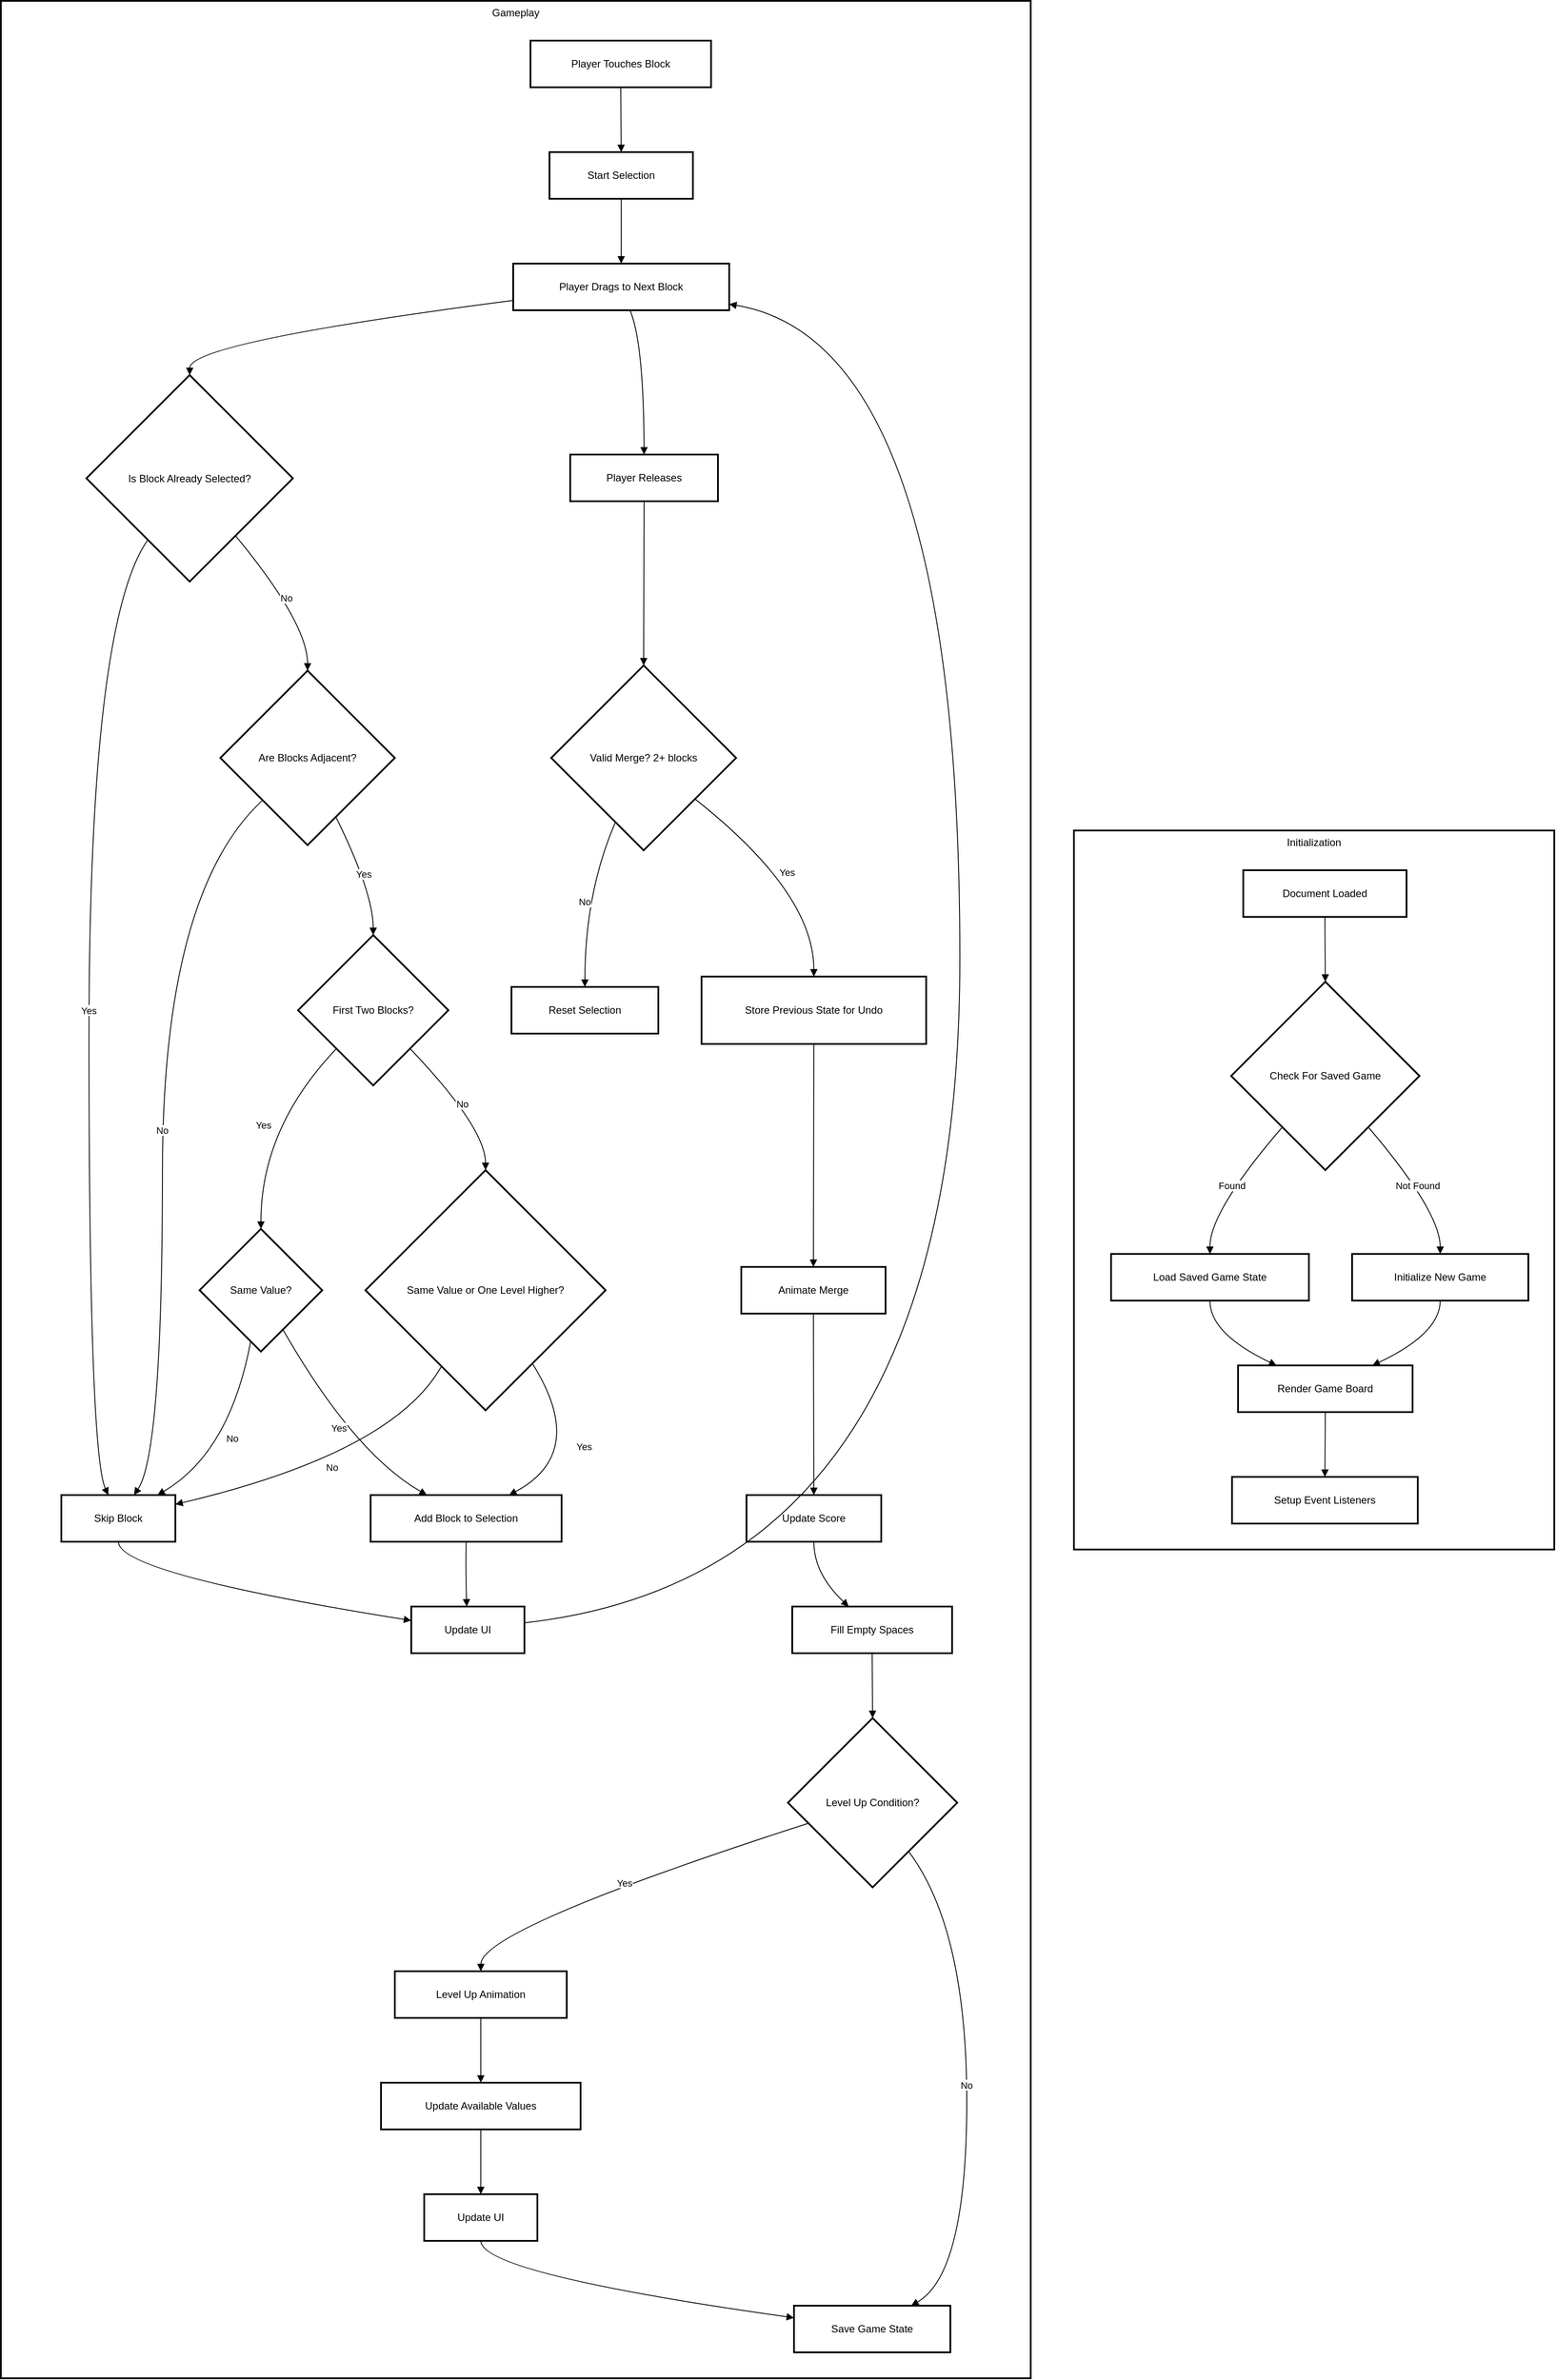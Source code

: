 <mxfile version="26.2.2">
  <diagram name="Page-1" id="KzbWKn2N51EeBrLUCvT3">
    <mxGraphModel dx="1820" dy="1575" grid="1" gridSize="10" guides="1" tooltips="1" connect="1" arrows="1" fold="1" page="1" pageScale="1" pageWidth="850" pageHeight="1100" math="0" shadow="0">
      <root>
        <mxCell id="0" />
        <mxCell id="1" parent="0" />
        <mxCell id="bpd0lABQ1JNKTF32KI5C-1" value="Gameplay" style="whiteSpace=wrap;strokeWidth=2;verticalAlign=top;" vertex="1" parent="1">
          <mxGeometry x="20" y="20" width="1192" height="2751" as="geometry" />
        </mxCell>
        <mxCell id="bpd0lABQ1JNKTF32KI5C-2" value="Player Touches Block" style="whiteSpace=wrap;strokeWidth=2;" vertex="1" parent="bpd0lABQ1JNKTF32KI5C-1">
          <mxGeometry x="613" y="46" width="209" height="54" as="geometry" />
        </mxCell>
        <mxCell id="bpd0lABQ1JNKTF32KI5C-3" value="Start Selection" style="whiteSpace=wrap;strokeWidth=2;" vertex="1" parent="bpd0lABQ1JNKTF32KI5C-1">
          <mxGeometry x="635" y="175" width="166" height="54" as="geometry" />
        </mxCell>
        <mxCell id="bpd0lABQ1JNKTF32KI5C-4" value="Player Drags to Next Block" style="whiteSpace=wrap;strokeWidth=2;" vertex="1" parent="bpd0lABQ1JNKTF32KI5C-1">
          <mxGeometry x="593" y="304" width="250" height="54" as="geometry" />
        </mxCell>
        <mxCell id="bpd0lABQ1JNKTF32KI5C-5" value="Is Block Already Selected?" style="rhombus;strokeWidth=2;whiteSpace=wrap;" vertex="1" parent="bpd0lABQ1JNKTF32KI5C-1">
          <mxGeometry x="99" y="433" width="239" height="239" as="geometry" />
        </mxCell>
        <mxCell id="bpd0lABQ1JNKTF32KI5C-6" value="Skip Block" style="whiteSpace=wrap;strokeWidth=2;" vertex="1" parent="bpd0lABQ1JNKTF32KI5C-1">
          <mxGeometry x="70" y="1729" width="132" height="54" as="geometry" />
        </mxCell>
        <mxCell id="bpd0lABQ1JNKTF32KI5C-7" value="Are Blocks Adjacent?" style="rhombus;strokeWidth=2;whiteSpace=wrap;" vertex="1" parent="bpd0lABQ1JNKTF32KI5C-1">
          <mxGeometry x="254" y="775" width="202" height="202" as="geometry" />
        </mxCell>
        <mxCell id="bpd0lABQ1JNKTF32KI5C-8" value="First Two Blocks?" style="rhombus;strokeWidth=2;whiteSpace=wrap;" vertex="1" parent="bpd0lABQ1JNKTF32KI5C-1">
          <mxGeometry x="344" y="1081" width="174" height="174" as="geometry" />
        </mxCell>
        <mxCell id="bpd0lABQ1JNKTF32KI5C-9" value="Same Value?" style="rhombus;strokeWidth=2;whiteSpace=wrap;" vertex="1" parent="bpd0lABQ1JNKTF32KI5C-1">
          <mxGeometry x="230" y="1421" width="142" height="142" as="geometry" />
        </mxCell>
        <mxCell id="bpd0lABQ1JNKTF32KI5C-10" value="Same Value or One Level Higher?" style="rhombus;strokeWidth=2;whiteSpace=wrap;" vertex="1" parent="bpd0lABQ1JNKTF32KI5C-1">
          <mxGeometry x="422" y="1353" width="278" height="278" as="geometry" />
        </mxCell>
        <mxCell id="bpd0lABQ1JNKTF32KI5C-11" value="Add Block to Selection" style="whiteSpace=wrap;strokeWidth=2;" vertex="1" parent="bpd0lABQ1JNKTF32KI5C-1">
          <mxGeometry x="428" y="1729" width="221" height="54" as="geometry" />
        </mxCell>
        <mxCell id="bpd0lABQ1JNKTF32KI5C-12" value="Update UI" style="whiteSpace=wrap;strokeWidth=2;" vertex="1" parent="bpd0lABQ1JNKTF32KI5C-1">
          <mxGeometry x="475" y="1858" width="131" height="54" as="geometry" />
        </mxCell>
        <mxCell id="bpd0lABQ1JNKTF32KI5C-13" value="Player Releases" style="whiteSpace=wrap;strokeWidth=2;" vertex="1" parent="bpd0lABQ1JNKTF32KI5C-1">
          <mxGeometry x="659" y="525" width="171" height="54" as="geometry" />
        </mxCell>
        <mxCell id="bpd0lABQ1JNKTF32KI5C-14" value="Valid Merge? 2+ blocks" style="rhombus;strokeWidth=2;whiteSpace=wrap;" vertex="1" parent="bpd0lABQ1JNKTF32KI5C-1">
          <mxGeometry x="637" y="769" width="214" height="214" as="geometry" />
        </mxCell>
        <mxCell id="bpd0lABQ1JNKTF32KI5C-15" value="Reset Selection" style="whiteSpace=wrap;strokeWidth=2;" vertex="1" parent="bpd0lABQ1JNKTF32KI5C-1">
          <mxGeometry x="591" y="1141" width="170" height="54" as="geometry" />
        </mxCell>
        <mxCell id="bpd0lABQ1JNKTF32KI5C-16" value="Store Previous State for Undo" style="whiteSpace=wrap;strokeWidth=2;" vertex="1" parent="bpd0lABQ1JNKTF32KI5C-1">
          <mxGeometry x="811" y="1129" width="260" height="78" as="geometry" />
        </mxCell>
        <mxCell id="bpd0lABQ1JNKTF32KI5C-17" value="Animate Merge" style="whiteSpace=wrap;strokeWidth=2;" vertex="1" parent="bpd0lABQ1JNKTF32KI5C-1">
          <mxGeometry x="857" y="1465" width="167" height="54" as="geometry" />
        </mxCell>
        <mxCell id="bpd0lABQ1JNKTF32KI5C-18" value="Update Score" style="whiteSpace=wrap;strokeWidth=2;" vertex="1" parent="bpd0lABQ1JNKTF32KI5C-1">
          <mxGeometry x="863" y="1729" width="156" height="54" as="geometry" />
        </mxCell>
        <mxCell id="bpd0lABQ1JNKTF32KI5C-19" value="Fill Empty Spaces" style="whiteSpace=wrap;strokeWidth=2;" vertex="1" parent="bpd0lABQ1JNKTF32KI5C-1">
          <mxGeometry x="916" y="1858" width="185" height="54" as="geometry" />
        </mxCell>
        <mxCell id="bpd0lABQ1JNKTF32KI5C-20" value="Level Up Condition?" style="rhombus;strokeWidth=2;whiteSpace=wrap;" vertex="1" parent="bpd0lABQ1JNKTF32KI5C-1">
          <mxGeometry x="911" y="1987" width="196" height="196" as="geometry" />
        </mxCell>
        <mxCell id="bpd0lABQ1JNKTF32KI5C-21" value="Level Up Animation" style="whiteSpace=wrap;strokeWidth=2;" vertex="1" parent="bpd0lABQ1JNKTF32KI5C-1">
          <mxGeometry x="456" y="2280" width="199" height="54" as="geometry" />
        </mxCell>
        <mxCell id="bpd0lABQ1JNKTF32KI5C-22" value="Update Available Values" style="whiteSpace=wrap;strokeWidth=2;" vertex="1" parent="bpd0lABQ1JNKTF32KI5C-1">
          <mxGeometry x="440" y="2409" width="231" height="54" as="geometry" />
        </mxCell>
        <mxCell id="bpd0lABQ1JNKTF32KI5C-23" value="Update UI" style="whiteSpace=wrap;strokeWidth=2;" vertex="1" parent="bpd0lABQ1JNKTF32KI5C-1">
          <mxGeometry x="490" y="2538" width="131" height="54" as="geometry" />
        </mxCell>
        <mxCell id="bpd0lABQ1JNKTF32KI5C-24" value="Save Game State" style="whiteSpace=wrap;strokeWidth=2;" vertex="1" parent="bpd0lABQ1JNKTF32KI5C-1">
          <mxGeometry x="918" y="2667" width="181" height="54" as="geometry" />
        </mxCell>
        <mxCell id="bpd0lABQ1JNKTF32KI5C-25" value="" style="curved=1;startArrow=none;endArrow=block;exitX=0.5;exitY=0.99;entryX=0.5;entryY=-0.01;rounded=0;" edge="1" parent="bpd0lABQ1JNKTF32KI5C-1" source="bpd0lABQ1JNKTF32KI5C-2" target="bpd0lABQ1JNKTF32KI5C-3">
          <mxGeometry relative="1" as="geometry">
            <Array as="points" />
          </mxGeometry>
        </mxCell>
        <mxCell id="bpd0lABQ1JNKTF32KI5C-26" value="" style="curved=1;startArrow=none;endArrow=block;exitX=0.5;exitY=0.99;entryX=0.5;entryY=-0.01;rounded=0;" edge="1" parent="bpd0lABQ1JNKTF32KI5C-1" source="bpd0lABQ1JNKTF32KI5C-3" target="bpd0lABQ1JNKTF32KI5C-4">
          <mxGeometry relative="1" as="geometry">
            <Array as="points" />
          </mxGeometry>
        </mxCell>
        <mxCell id="bpd0lABQ1JNKTF32KI5C-27" value="" style="curved=1;startArrow=none;endArrow=block;exitX=0;exitY=0.79;entryX=0.5;entryY=0;rounded=0;" edge="1" parent="bpd0lABQ1JNKTF32KI5C-1" source="bpd0lABQ1JNKTF32KI5C-4" target="bpd0lABQ1JNKTF32KI5C-5">
          <mxGeometry relative="1" as="geometry">
            <Array as="points">
              <mxPoint x="219" y="395" />
            </Array>
          </mxGeometry>
        </mxCell>
        <mxCell id="bpd0lABQ1JNKTF32KI5C-28" value="Yes" style="curved=1;startArrow=none;endArrow=block;exitX=0.16;exitY=1;entryX=0.41;entryY=-0.01;rounded=0;" edge="1" parent="bpd0lABQ1JNKTF32KI5C-1" source="bpd0lABQ1JNKTF32KI5C-5" target="bpd0lABQ1JNKTF32KI5C-6">
          <mxGeometry relative="1" as="geometry">
            <Array as="points">
              <mxPoint x="102" y="720" />
              <mxPoint x="102" y="1680" />
            </Array>
          </mxGeometry>
        </mxCell>
        <mxCell id="bpd0lABQ1JNKTF32KI5C-29" value="No" style="curved=1;startArrow=none;endArrow=block;exitX=0.9;exitY=1;entryX=0.5;entryY=0;rounded=0;" edge="1" parent="bpd0lABQ1JNKTF32KI5C-1" source="bpd0lABQ1JNKTF32KI5C-5" target="bpd0lABQ1JNKTF32KI5C-7">
          <mxGeometry relative="1" as="geometry">
            <Array as="points">
              <mxPoint x="355" y="720" />
            </Array>
          </mxGeometry>
        </mxCell>
        <mxCell id="bpd0lABQ1JNKTF32KI5C-30" value="No" style="curved=1;startArrow=none;endArrow=block;exitX=0;exitY=0.97;entryX=0.64;entryY=-0.01;rounded=0;" edge="1" parent="bpd0lABQ1JNKTF32KI5C-1" source="bpd0lABQ1JNKTF32KI5C-7" target="bpd0lABQ1JNKTF32KI5C-6">
          <mxGeometry relative="1" as="geometry">
            <Array as="points">
              <mxPoint x="187" y="1032" />
              <mxPoint x="187" y="1680" />
            </Array>
          </mxGeometry>
        </mxCell>
        <mxCell id="bpd0lABQ1JNKTF32KI5C-31" value="Yes" style="curved=1;startArrow=none;endArrow=block;exitX=0.74;exitY=1;entryX=0.5;entryY=0;rounded=0;" edge="1" parent="bpd0lABQ1JNKTF32KI5C-1" source="bpd0lABQ1JNKTF32KI5C-7" target="bpd0lABQ1JNKTF32KI5C-8">
          <mxGeometry relative="1" as="geometry">
            <Array as="points">
              <mxPoint x="431" y="1032" />
            </Array>
          </mxGeometry>
        </mxCell>
        <mxCell id="bpd0lABQ1JNKTF32KI5C-32" value="Yes" style="curved=1;startArrow=none;endArrow=block;exitX=0.02;exitY=1;entryX=0.5;entryY=0;rounded=0;" edge="1" parent="bpd0lABQ1JNKTF32KI5C-1" source="bpd0lABQ1JNKTF32KI5C-8" target="bpd0lABQ1JNKTF32KI5C-9">
          <mxGeometry relative="1" as="geometry">
            <Array as="points">
              <mxPoint x="301" y="1304" />
            </Array>
          </mxGeometry>
        </mxCell>
        <mxCell id="bpd0lABQ1JNKTF32KI5C-33" value="No" style="curved=1;startArrow=none;endArrow=block;exitX=0.98;exitY=1;entryX=0.5;entryY=0;rounded=0;" edge="1" parent="bpd0lABQ1JNKTF32KI5C-1" source="bpd0lABQ1JNKTF32KI5C-8" target="bpd0lABQ1JNKTF32KI5C-10">
          <mxGeometry relative="1" as="geometry">
            <Array as="points">
              <mxPoint x="561" y="1304" />
            </Array>
          </mxGeometry>
        </mxCell>
        <mxCell id="bpd0lABQ1JNKTF32KI5C-34" value="No" style="curved=1;startArrow=none;endArrow=block;exitX=0.4;exitY=1;entryX=0.85;entryY=-0.01;rounded=0;" edge="1" parent="bpd0lABQ1JNKTF32KI5C-1" source="bpd0lABQ1JNKTF32KI5C-9" target="bpd0lABQ1JNKTF32KI5C-6">
          <mxGeometry relative="1" as="geometry">
            <Array as="points">
              <mxPoint x="265" y="1680" />
            </Array>
          </mxGeometry>
        </mxCell>
        <mxCell id="bpd0lABQ1JNKTF32KI5C-35" value="Yes" style="curved=1;startArrow=none;endArrow=block;exitX=0.78;exitY=1;entryX=0.29;entryY=-0.01;rounded=0;" edge="1" parent="bpd0lABQ1JNKTF32KI5C-1" source="bpd0lABQ1JNKTF32KI5C-9" target="bpd0lABQ1JNKTF32KI5C-11">
          <mxGeometry relative="1" as="geometry">
            <Array as="points">
              <mxPoint x="408" y="1680" />
            </Array>
          </mxGeometry>
        </mxCell>
        <mxCell id="bpd0lABQ1JNKTF32KI5C-36" value="No" style="curved=1;startArrow=none;endArrow=block;exitX=0.21;exitY=1;entryX=1;entryY=0.2;rounded=0;" edge="1" parent="bpd0lABQ1JNKTF32KI5C-1" source="bpd0lABQ1JNKTF32KI5C-10" target="bpd0lABQ1JNKTF32KI5C-6">
          <mxGeometry relative="1" as="geometry">
            <Array as="points">
              <mxPoint x="454" y="1680" />
            </Array>
          </mxGeometry>
        </mxCell>
        <mxCell id="bpd0lABQ1JNKTF32KI5C-37" value="Yes" style="curved=1;startArrow=none;endArrow=block;exitX=0.82;exitY=1;entryX=0.73;entryY=-0.01;rounded=0;" edge="1" parent="bpd0lABQ1JNKTF32KI5C-1" source="bpd0lABQ1JNKTF32KI5C-10" target="bpd0lABQ1JNKTF32KI5C-11">
          <mxGeometry relative="1" as="geometry">
            <Array as="points">
              <mxPoint x="680" y="1680" />
            </Array>
          </mxGeometry>
        </mxCell>
        <mxCell id="bpd0lABQ1JNKTF32KI5C-38" value="" style="curved=1;startArrow=none;endArrow=block;exitX=0.5;exitY=0.99;entryX=0;entryY=0.3;rounded=0;" edge="1" parent="bpd0lABQ1JNKTF32KI5C-1" source="bpd0lABQ1JNKTF32KI5C-6" target="bpd0lABQ1JNKTF32KI5C-12">
          <mxGeometry relative="1" as="geometry">
            <Array as="points">
              <mxPoint x="136" y="1820" />
            </Array>
          </mxGeometry>
        </mxCell>
        <mxCell id="bpd0lABQ1JNKTF32KI5C-39" value="" style="curved=1;startArrow=none;endArrow=block;exitX=0.5;exitY=0.99;entryX=0.49;entryY=-0.01;rounded=0;" edge="1" parent="bpd0lABQ1JNKTF32KI5C-1" source="bpd0lABQ1JNKTF32KI5C-11" target="bpd0lABQ1JNKTF32KI5C-12">
          <mxGeometry relative="1" as="geometry">
            <Array as="points">
              <mxPoint x="538" y="1820" />
            </Array>
          </mxGeometry>
        </mxCell>
        <mxCell id="bpd0lABQ1JNKTF32KI5C-40" value="" style="curved=1;startArrow=none;endArrow=block;exitX=1;exitY=0.35;entryX=1;entryY=0.87;rounded=0;" edge="1" parent="bpd0lABQ1JNKTF32KI5C-1" source="bpd0lABQ1JNKTF32KI5C-12" target="bpd0lABQ1JNKTF32KI5C-4">
          <mxGeometry relative="1" as="geometry">
            <Array as="points">
              <mxPoint x="1110" y="1820" />
              <mxPoint x="1110" y="395" />
            </Array>
          </mxGeometry>
        </mxCell>
        <mxCell id="bpd0lABQ1JNKTF32KI5C-41" value="" style="curved=1;startArrow=none;endArrow=block;exitX=0.54;exitY=0.99;entryX=0.5;entryY=0;rounded=0;" edge="1" parent="bpd0lABQ1JNKTF32KI5C-1" source="bpd0lABQ1JNKTF32KI5C-4" target="bpd0lABQ1JNKTF32KI5C-13">
          <mxGeometry relative="1" as="geometry">
            <Array as="points">
              <mxPoint x="744" y="395" />
            </Array>
          </mxGeometry>
        </mxCell>
        <mxCell id="bpd0lABQ1JNKTF32KI5C-42" value="" style="curved=1;startArrow=none;endArrow=block;exitX=0.5;exitY=1;entryX=0.5;entryY=0;rounded=0;" edge="1" parent="bpd0lABQ1JNKTF32KI5C-1" source="bpd0lABQ1JNKTF32KI5C-13" target="bpd0lABQ1JNKTF32KI5C-14">
          <mxGeometry relative="1" as="geometry">
            <Array as="points" />
          </mxGeometry>
        </mxCell>
        <mxCell id="bpd0lABQ1JNKTF32KI5C-43" value="No" style="curved=1;startArrow=none;endArrow=block;exitX=0.28;exitY=1;entryX=0.5;entryY=0;rounded=0;" edge="1" parent="bpd0lABQ1JNKTF32KI5C-1" source="bpd0lABQ1JNKTF32KI5C-14" target="bpd0lABQ1JNKTF32KI5C-15">
          <mxGeometry relative="1" as="geometry">
            <Array as="points">
              <mxPoint x="676" y="1032" />
            </Array>
          </mxGeometry>
        </mxCell>
        <mxCell id="bpd0lABQ1JNKTF32KI5C-44" value="Yes" style="curved=1;startArrow=none;endArrow=block;exitX=1;exitY=0.9;entryX=0.5;entryY=0;rounded=0;" edge="1" parent="bpd0lABQ1JNKTF32KI5C-1" source="bpd0lABQ1JNKTF32KI5C-14" target="bpd0lABQ1JNKTF32KI5C-16">
          <mxGeometry relative="1" as="geometry">
            <Array as="points">
              <mxPoint x="941" y="1032" />
            </Array>
          </mxGeometry>
        </mxCell>
        <mxCell id="bpd0lABQ1JNKTF32KI5C-45" value="" style="curved=1;startArrow=none;endArrow=block;exitX=0.5;exitY=1;entryX=0.5;entryY=-0.01;rounded=0;" edge="1" parent="bpd0lABQ1JNKTF32KI5C-1" source="bpd0lABQ1JNKTF32KI5C-16" target="bpd0lABQ1JNKTF32KI5C-17">
          <mxGeometry relative="1" as="geometry">
            <Array as="points" />
          </mxGeometry>
        </mxCell>
        <mxCell id="bpd0lABQ1JNKTF32KI5C-46" value="" style="curved=1;startArrow=none;endArrow=block;exitX=0.5;exitY=0.99;entryX=0.5;entryY=-0.01;rounded=0;" edge="1" parent="bpd0lABQ1JNKTF32KI5C-1" source="bpd0lABQ1JNKTF32KI5C-17" target="bpd0lABQ1JNKTF32KI5C-18">
          <mxGeometry relative="1" as="geometry">
            <Array as="points" />
          </mxGeometry>
        </mxCell>
        <mxCell id="bpd0lABQ1JNKTF32KI5C-47" value="" style="curved=1;startArrow=none;endArrow=block;exitX=0.5;exitY=0.99;entryX=0.35;entryY=-0.01;rounded=0;" edge="1" parent="bpd0lABQ1JNKTF32KI5C-1" source="bpd0lABQ1JNKTF32KI5C-18" target="bpd0lABQ1JNKTF32KI5C-19">
          <mxGeometry relative="1" as="geometry">
            <Array as="points">
              <mxPoint x="941" y="1820" />
            </Array>
          </mxGeometry>
        </mxCell>
        <mxCell id="bpd0lABQ1JNKTF32KI5C-48" value="" style="curved=1;startArrow=none;endArrow=block;exitX=0.5;exitY=0.99;entryX=0.5;entryY=0;rounded=0;" edge="1" parent="bpd0lABQ1JNKTF32KI5C-1" source="bpd0lABQ1JNKTF32KI5C-19" target="bpd0lABQ1JNKTF32KI5C-20">
          <mxGeometry relative="1" as="geometry">
            <Array as="points" />
          </mxGeometry>
        </mxCell>
        <mxCell id="bpd0lABQ1JNKTF32KI5C-49" value="Yes" style="curved=1;startArrow=none;endArrow=block;exitX=0;exitY=0.66;entryX=0.5;entryY=0;rounded=0;" edge="1" parent="bpd0lABQ1JNKTF32KI5C-1" source="bpd0lABQ1JNKTF32KI5C-20" target="bpd0lABQ1JNKTF32KI5C-21">
          <mxGeometry relative="1" as="geometry">
            <Array as="points">
              <mxPoint x="556" y="2231" />
            </Array>
          </mxGeometry>
        </mxCell>
        <mxCell id="bpd0lABQ1JNKTF32KI5C-50" value="" style="curved=1;startArrow=none;endArrow=block;exitX=0.5;exitY=1;entryX=0.5;entryY=0;rounded=0;" edge="1" parent="bpd0lABQ1JNKTF32KI5C-1" source="bpd0lABQ1JNKTF32KI5C-21" target="bpd0lABQ1JNKTF32KI5C-22">
          <mxGeometry relative="1" as="geometry">
            <Array as="points" />
          </mxGeometry>
        </mxCell>
        <mxCell id="bpd0lABQ1JNKTF32KI5C-51" value="" style="curved=1;startArrow=none;endArrow=block;exitX=0.5;exitY=1;entryX=0.5;entryY=0;rounded=0;" edge="1" parent="bpd0lABQ1JNKTF32KI5C-1" source="bpd0lABQ1JNKTF32KI5C-22" target="bpd0lABQ1JNKTF32KI5C-23">
          <mxGeometry relative="1" as="geometry">
            <Array as="points" />
          </mxGeometry>
        </mxCell>
        <mxCell id="bpd0lABQ1JNKTF32KI5C-52" value="" style="curved=1;startArrow=none;endArrow=block;exitX=0.5;exitY=1;entryX=0;entryY=0.26;rounded=0;" edge="1" parent="bpd0lABQ1JNKTF32KI5C-1" source="bpd0lABQ1JNKTF32KI5C-23" target="bpd0lABQ1JNKTF32KI5C-24">
          <mxGeometry relative="1" as="geometry">
            <Array as="points">
              <mxPoint x="556" y="2630" />
            </Array>
          </mxGeometry>
        </mxCell>
        <mxCell id="bpd0lABQ1JNKTF32KI5C-53" value="No" style="curved=1;startArrow=none;endArrow=block;exitX=0.87;exitY=1;entryX=0.75;entryY=0;rounded=0;" edge="1" parent="bpd0lABQ1JNKTF32KI5C-1" source="bpd0lABQ1JNKTF32KI5C-20" target="bpd0lABQ1JNKTF32KI5C-24">
          <mxGeometry relative="1" as="geometry">
            <Array as="points">
              <mxPoint x="1118" y="2231" />
              <mxPoint x="1118" y="2630" />
            </Array>
          </mxGeometry>
        </mxCell>
        <mxCell id="bpd0lABQ1JNKTF32KI5C-54" value="Initialization" style="whiteSpace=wrap;strokeWidth=2;verticalAlign=top;" vertex="1" parent="1">
          <mxGeometry x="1262" y="980" width="556" height="832" as="geometry" />
        </mxCell>
        <mxCell id="bpd0lABQ1JNKTF32KI5C-55" value="Document Loaded" style="whiteSpace=wrap;strokeWidth=2;" vertex="1" parent="bpd0lABQ1JNKTF32KI5C-54">
          <mxGeometry x="196" y="46" width="189" height="54" as="geometry" />
        </mxCell>
        <mxCell id="bpd0lABQ1JNKTF32KI5C-56" value="Check For Saved Game" style="rhombus;strokeWidth=2;whiteSpace=wrap;" vertex="1" parent="bpd0lABQ1JNKTF32KI5C-54">
          <mxGeometry x="182" y="175" width="218" height="218" as="geometry" />
        </mxCell>
        <mxCell id="bpd0lABQ1JNKTF32KI5C-57" value="Load Saved Game State" style="whiteSpace=wrap;strokeWidth=2;" vertex="1" parent="bpd0lABQ1JNKTF32KI5C-54">
          <mxGeometry x="43" y="490" width="229" height="54" as="geometry" />
        </mxCell>
        <mxCell id="bpd0lABQ1JNKTF32KI5C-58" value="Initialize New Game" style="whiteSpace=wrap;strokeWidth=2;" vertex="1" parent="bpd0lABQ1JNKTF32KI5C-54">
          <mxGeometry x="322" y="490" width="204" height="54" as="geometry" />
        </mxCell>
        <mxCell id="bpd0lABQ1JNKTF32KI5C-59" value="Render Game Board" style="whiteSpace=wrap;strokeWidth=2;" vertex="1" parent="bpd0lABQ1JNKTF32KI5C-54">
          <mxGeometry x="190" y="619" width="202" height="54" as="geometry" />
        </mxCell>
        <mxCell id="bpd0lABQ1JNKTF32KI5C-60" value="Setup Event Listeners" style="whiteSpace=wrap;strokeWidth=2;" vertex="1" parent="bpd0lABQ1JNKTF32KI5C-54">
          <mxGeometry x="183" y="748" width="215" height="54" as="geometry" />
        </mxCell>
        <mxCell id="bpd0lABQ1JNKTF32KI5C-61" value="" style="curved=1;startArrow=none;endArrow=block;exitX=0.5;exitY=0.99;entryX=0.5;entryY=0;rounded=0;" edge="1" parent="bpd0lABQ1JNKTF32KI5C-54" source="bpd0lABQ1JNKTF32KI5C-55" target="bpd0lABQ1JNKTF32KI5C-56">
          <mxGeometry relative="1" as="geometry">
            <Array as="points" />
          </mxGeometry>
        </mxCell>
        <mxCell id="bpd0lABQ1JNKTF32KI5C-62" value="Found" style="curved=1;startArrow=none;endArrow=block;exitX=0.08;exitY=1;entryX=0.5;entryY=0;rounded=0;" edge="1" parent="bpd0lABQ1JNKTF32KI5C-54" source="bpd0lABQ1JNKTF32KI5C-56" target="bpd0lABQ1JNKTF32KI5C-57">
          <mxGeometry relative="1" as="geometry">
            <Array as="points">
              <mxPoint x="157" y="441" />
            </Array>
          </mxGeometry>
        </mxCell>
        <mxCell id="bpd0lABQ1JNKTF32KI5C-63" value="Not Found" style="curved=1;startArrow=none;endArrow=block;exitX=0.92;exitY=1;entryX=0.5;entryY=0;rounded=0;" edge="1" parent="bpd0lABQ1JNKTF32KI5C-54" source="bpd0lABQ1JNKTF32KI5C-56" target="bpd0lABQ1JNKTF32KI5C-58">
          <mxGeometry relative="1" as="geometry">
            <Array as="points">
              <mxPoint x="424" y="441" />
            </Array>
          </mxGeometry>
        </mxCell>
        <mxCell id="bpd0lABQ1JNKTF32KI5C-64" value="" style="curved=1;startArrow=none;endArrow=block;exitX=0.5;exitY=1;entryX=0.22;entryY=0;rounded=0;" edge="1" parent="bpd0lABQ1JNKTF32KI5C-54" source="bpd0lABQ1JNKTF32KI5C-57" target="bpd0lABQ1JNKTF32KI5C-59">
          <mxGeometry relative="1" as="geometry">
            <Array as="points">
              <mxPoint x="157" y="582" />
            </Array>
          </mxGeometry>
        </mxCell>
        <mxCell id="bpd0lABQ1JNKTF32KI5C-65" value="" style="curved=1;startArrow=none;endArrow=block;exitX=0.5;exitY=1;entryX=0.77;entryY=0;rounded=0;" edge="1" parent="bpd0lABQ1JNKTF32KI5C-54" source="bpd0lABQ1JNKTF32KI5C-58" target="bpd0lABQ1JNKTF32KI5C-59">
          <mxGeometry relative="1" as="geometry">
            <Array as="points">
              <mxPoint x="424" y="582" />
            </Array>
          </mxGeometry>
        </mxCell>
        <mxCell id="bpd0lABQ1JNKTF32KI5C-66" value="" style="curved=1;startArrow=none;endArrow=block;exitX=0.5;exitY=1;entryX=0.5;entryY=0;rounded=0;" edge="1" parent="bpd0lABQ1JNKTF32KI5C-54" source="bpd0lABQ1JNKTF32KI5C-59" target="bpd0lABQ1JNKTF32KI5C-60">
          <mxGeometry relative="1" as="geometry">
            <Array as="points" />
          </mxGeometry>
        </mxCell>
      </root>
    </mxGraphModel>
  </diagram>
</mxfile>
